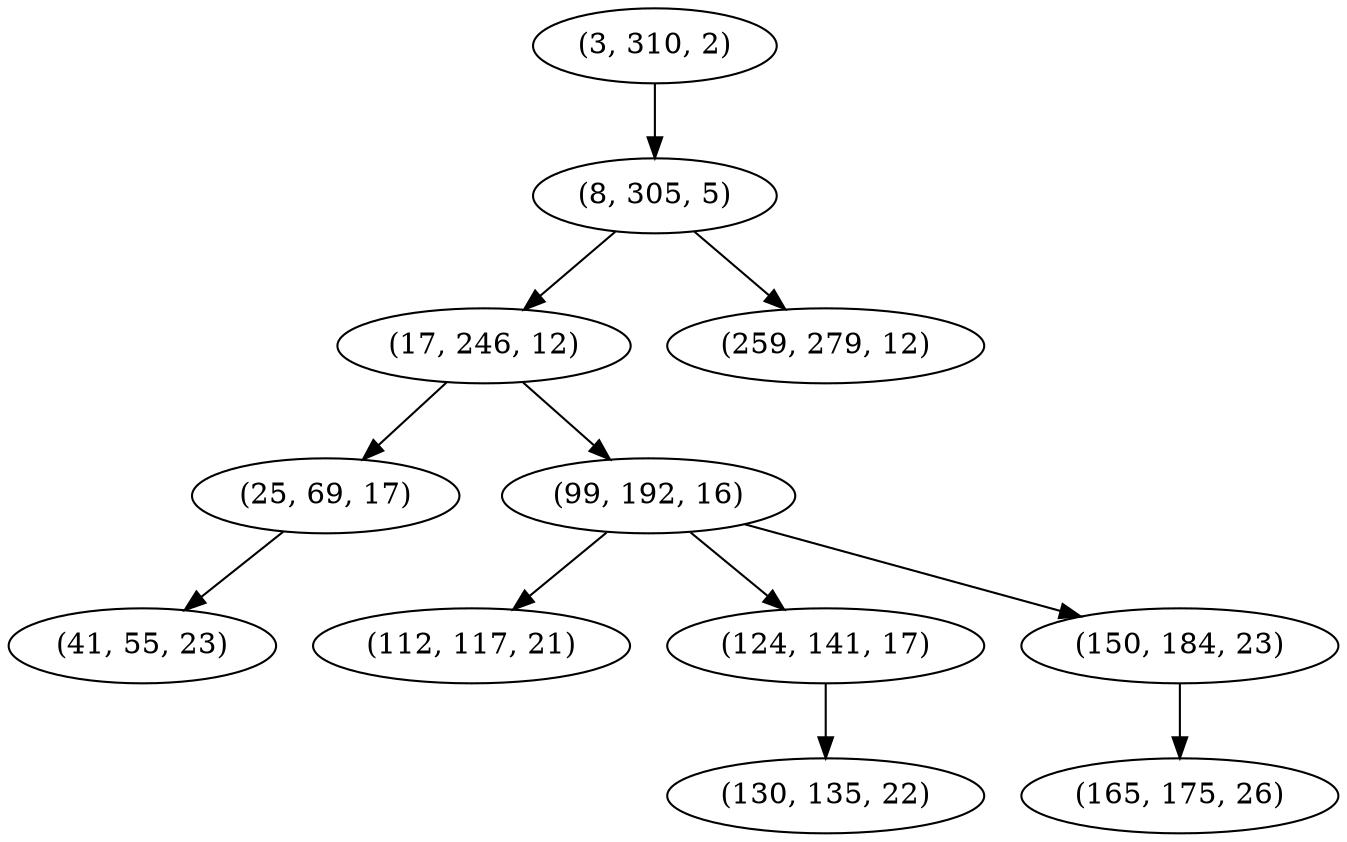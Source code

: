 digraph tree {
    "(3, 310, 2)";
    "(8, 305, 5)";
    "(17, 246, 12)";
    "(25, 69, 17)";
    "(41, 55, 23)";
    "(99, 192, 16)";
    "(112, 117, 21)";
    "(124, 141, 17)";
    "(130, 135, 22)";
    "(150, 184, 23)";
    "(165, 175, 26)";
    "(259, 279, 12)";
    "(3, 310, 2)" -> "(8, 305, 5)";
    "(8, 305, 5)" -> "(17, 246, 12)";
    "(8, 305, 5)" -> "(259, 279, 12)";
    "(17, 246, 12)" -> "(25, 69, 17)";
    "(17, 246, 12)" -> "(99, 192, 16)";
    "(25, 69, 17)" -> "(41, 55, 23)";
    "(99, 192, 16)" -> "(112, 117, 21)";
    "(99, 192, 16)" -> "(124, 141, 17)";
    "(99, 192, 16)" -> "(150, 184, 23)";
    "(124, 141, 17)" -> "(130, 135, 22)";
    "(150, 184, 23)" -> "(165, 175, 26)";
}
